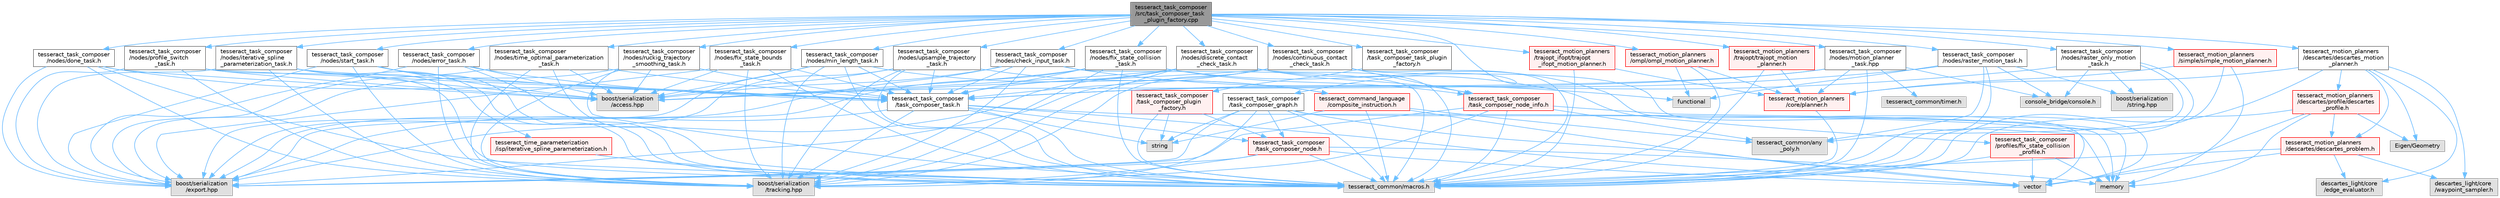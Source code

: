 digraph "tesseract_task_composer/src/task_composer_task_plugin_factory.cpp"
{
 // LATEX_PDF_SIZE
  bgcolor="transparent";
  edge [fontname=Helvetica,fontsize=10,labelfontname=Helvetica,labelfontsize=10];
  node [fontname=Helvetica,fontsize=10,shape=box,height=0.2,width=0.4];
  Node1 [label="tesseract_task_composer\l/src/task_composer_task\l_plugin_factory.cpp",height=0.2,width=0.4,color="gray40", fillcolor="grey60", style="filled", fontcolor="black",tooltip="A task in the pipeline."];
  Node1 -> Node2 [color="steelblue1",style="solid"];
  Node2 [label="tesseract_task_composer\l/task_composer_task_plugin\l_factory.h",height=0.2,width=0.4,color="grey40", fillcolor="white", style="filled",URL="$dc/d62/task__composer__task__plugin__factory_8h.html",tooltip="A task in the pipeline."];
  Node2 -> Node3 [color="steelblue1",style="solid"];
  Node3 [label="tesseract_task_composer\l/task_composer_plugin\l_factory.h",height=0.2,width=0.4,color="red", fillcolor="#FFF0F0", style="filled",URL="$da/d42/task__composer__plugin__factory_8h.html",tooltip="A plugin factory for producing a task composer."];
  Node3 -> Node4 [color="steelblue1",style="solid"];
  Node4 [label="tesseract_common/macros.h",height=0.2,width=0.4,color="grey60", fillcolor="#E0E0E0", style="filled",tooltip=" "];
  Node3 -> Node5 [color="steelblue1",style="solid"];
  Node5 [label="string",height=0.2,width=0.4,color="grey60", fillcolor="#E0E0E0", style="filled",tooltip=" "];
  Node3 -> Node8 [color="steelblue1",style="solid"];
  Node8 [label="tesseract_task_composer\l/task_composer_node.h",height=0.2,width=0.4,color="red", fillcolor="#FFF0F0", style="filled",URL="$da/dbe/task__composer__node_8h.html",tooltip="A node in the pipeline."];
  Node8 -> Node4 [color="steelblue1",style="solid"];
  Node8 -> Node9 [color="steelblue1",style="solid"];
  Node9 [label="memory",height=0.2,width=0.4,color="grey60", fillcolor="#E0E0E0", style="filled",tooltip=" "];
  Node8 -> Node10 [color="steelblue1",style="solid"];
  Node10 [label="vector",height=0.2,width=0.4,color="grey60", fillcolor="#E0E0E0", style="filled",tooltip=" "];
  Node8 -> Node23 [color="steelblue1",style="solid"];
  Node23 [label="boost/serialization\l/export.hpp",height=0.2,width=0.4,color="grey60", fillcolor="#E0E0E0", style="filled",tooltip=" "];
  Node8 -> Node24 [color="steelblue1",style="solid"];
  Node24 [label="boost/serialization\l/tracking.hpp",height=0.2,width=0.4,color="grey60", fillcolor="#E0E0E0", style="filled",tooltip=" "];
  Node1 -> Node35 [color="steelblue1",style="solid"];
  Node35 [label="tesseract_task_composer\l/task_composer_graph.h",height=0.2,width=0.4,color="grey40", fillcolor="white", style="filled",URL="$d4/d58/task__composer__graph_8h.html",tooltip="A task graph."];
  Node35 -> Node4 [color="steelblue1",style="solid"];
  Node35 -> Node5 [color="steelblue1",style="solid"];
  Node35 -> Node10 [color="steelblue1",style="solid"];
  Node35 -> Node9 [color="steelblue1",style="solid"];
  Node35 -> Node8 [color="steelblue1",style="solid"];
  Node35 -> Node23 [color="steelblue1",style="solid"];
  Node35 -> Node24 [color="steelblue1",style="solid"];
  Node1 -> Node41 [color="steelblue1",style="solid"];
  Node41 [label="tesseract_task_composer\l/nodes/check_input_task.h",height=0.2,width=0.4,color="grey40", fillcolor="white", style="filled",URL="$d7/d32/check__input__task_8h.html",tooltip="Task for checking input data structure."];
  Node41 -> Node4 [color="steelblue1",style="solid"];
  Node41 -> Node42 [color="steelblue1",style="solid"];
  Node42 [label="boost/serialization\l/access.hpp",height=0.2,width=0.4,color="grey60", fillcolor="#E0E0E0", style="filled",tooltip=" "];
  Node41 -> Node43 [color="steelblue1",style="solid"];
  Node43 [label="functional",height=0.2,width=0.4,color="grey60", fillcolor="#E0E0E0", style="filled",tooltip=" "];
  Node41 -> Node36 [color="steelblue1",style="solid"];
  Node36 [label="tesseract_task_composer\l/task_composer_task.h",height=0.2,width=0.4,color="grey40", fillcolor="white", style="filled",URL="$da/d71/task__composer__task_8h.html",tooltip="A task in the pipeline."];
  Node36 -> Node4 [color="steelblue1",style="solid"];
  Node36 -> Node5 [color="steelblue1",style="solid"];
  Node36 -> Node10 [color="steelblue1",style="solid"];
  Node36 -> Node9 [color="steelblue1",style="solid"];
  Node36 -> Node8 [color="steelblue1",style="solid"];
  Node36 -> Node23 [color="steelblue1",style="solid"];
  Node36 -> Node24 [color="steelblue1",style="solid"];
  Node41 -> Node23 [color="steelblue1",style="solid"];
  Node41 -> Node24 [color="steelblue1",style="solid"];
  Node1 -> Node44 [color="steelblue1",style="solid"];
  Node44 [label="tesseract_task_composer\l/nodes/continuous_contact\l_check_task.h",height=0.2,width=0.4,color="grey40", fillcolor="white", style="filled",URL="$d0/d58/continuous__contact__check__task_8h.html",tooltip="Continuous Collision check trajectory task."];
  Node44 -> Node4 [color="steelblue1",style="solid"];
  Node44 -> Node42 [color="steelblue1",style="solid"];
  Node44 -> Node10 [color="steelblue1",style="solid"];
  Node44 -> Node36 [color="steelblue1",style="solid"];
  Node44 -> Node25 [color="steelblue1",style="solid"];
  Node25 [label="tesseract_task_composer\l/task_composer_node_info.h",height=0.2,width=0.4,color="red", fillcolor="#FFF0F0", style="filled",URL="$d7/d2c/task__composer__node__info_8h.html",tooltip="Task composer node info."];
  Node25 -> Node4 [color="steelblue1",style="solid"];
  Node25 -> Node9 [color="steelblue1",style="solid"];
  Node25 -> Node22 [color="steelblue1",style="solid"];
  Node22 [label="tesseract_common/any\l_poly.h",height=0.2,width=0.4,color="grey60", fillcolor="#E0E0E0", style="filled",tooltip=" "];
  Node25 -> Node23 [color="steelblue1",style="solid"];
  Node25 -> Node24 [color="steelblue1",style="solid"];
  Node44 -> Node23 [color="steelblue1",style="solid"];
  Node44 -> Node24 [color="steelblue1",style="solid"];
  Node1 -> Node45 [color="steelblue1",style="solid"];
  Node45 [label="tesseract_task_composer\l/nodes/discrete_contact\l_check_task.h",height=0.2,width=0.4,color="grey40", fillcolor="white", style="filled",URL="$d1/d26/discrete__contact__check__task_8h.html",tooltip="Discrete Collision check trajectory task."];
  Node45 -> Node4 [color="steelblue1",style="solid"];
  Node45 -> Node42 [color="steelblue1",style="solid"];
  Node45 -> Node10 [color="steelblue1",style="solid"];
  Node45 -> Node36 [color="steelblue1",style="solid"];
  Node45 -> Node25 [color="steelblue1",style="solid"];
  Node45 -> Node23 [color="steelblue1",style="solid"];
  Node45 -> Node24 [color="steelblue1",style="solid"];
  Node1 -> Node46 [color="steelblue1",style="solid"];
  Node46 [label="tesseract_task_composer\l/nodes/done_task.h",height=0.2,width=0.4,color="grey40", fillcolor="white", style="filled",URL="$d5/d86/done__task_8h.html",tooltip=" "];
  Node46 -> Node4 [color="steelblue1",style="solid"];
  Node46 -> Node42 [color="steelblue1",style="solid"];
  Node46 -> Node36 [color="steelblue1",style="solid"];
  Node46 -> Node23 [color="steelblue1",style="solid"];
  Node46 -> Node24 [color="steelblue1",style="solid"];
  Node1 -> Node47 [color="steelblue1",style="solid"];
  Node47 [label="tesseract_task_composer\l/nodes/error_task.h",height=0.2,width=0.4,color="grey40", fillcolor="white", style="filled",URL="$d4/d4c/error__task_8h.html",tooltip=" "];
  Node47 -> Node4 [color="steelblue1",style="solid"];
  Node47 -> Node42 [color="steelblue1",style="solid"];
  Node47 -> Node36 [color="steelblue1",style="solid"];
  Node47 -> Node23 [color="steelblue1",style="solid"];
  Node47 -> Node24 [color="steelblue1",style="solid"];
  Node1 -> Node48 [color="steelblue1",style="solid"];
  Node48 [label="tesseract_task_composer\l/nodes/fix_state_bounds\l_task.h",height=0.2,width=0.4,color="grey40", fillcolor="white", style="filled",URL="$dd/d8f/fix__state__bounds__task_8h.html",tooltip="Task that pushes plan instructions back within joint limits."];
  Node48 -> Node4 [color="steelblue1",style="solid"];
  Node48 -> Node42 [color="steelblue1",style="solid"];
  Node48 -> Node36 [color="steelblue1",style="solid"];
  Node48 -> Node23 [color="steelblue1",style="solid"];
  Node48 -> Node24 [color="steelblue1",style="solid"];
  Node1 -> Node49 [color="steelblue1",style="solid"];
  Node49 [label="tesseract_task_composer\l/nodes/fix_state_collision\l_task.h",height=0.2,width=0.4,color="grey40", fillcolor="white", style="filled",URL="$d6/db0/fix__state__collision__task_8h.html",tooltip="Task that pushes plan instructions to be out of collision."];
  Node49 -> Node4 [color="steelblue1",style="solid"];
  Node49 -> Node42 [color="steelblue1",style="solid"];
  Node49 -> Node36 [color="steelblue1",style="solid"];
  Node49 -> Node25 [color="steelblue1",style="solid"];
  Node49 -> Node50 [color="steelblue1",style="solid"];
  Node50 [label="tesseract_task_composer\l/profiles/fix_state_collision\l_profile.h",height=0.2,width=0.4,color="red", fillcolor="#FFF0F0", style="filled",URL="$d7/d96/fix__state__collision__profile_8h.html",tooltip="Profile for process that pushes plan instructions to be out of collision."];
  Node50 -> Node4 [color="steelblue1",style="solid"];
  Node50 -> Node9 [color="steelblue1",style="solid"];
  Node50 -> Node10 [color="steelblue1",style="solid"];
  Node49 -> Node23 [color="steelblue1",style="solid"];
  Node49 -> Node24 [color="steelblue1",style="solid"];
  Node1 -> Node52 [color="steelblue1",style="solid"];
  Node52 [label="tesseract_task_composer\l/nodes/iterative_spline\l_parameterization_task.h",height=0.2,width=0.4,color="grey40", fillcolor="white", style="filled",URL="$d3/db1/iterative__spline__parameterization__task_8h.html",tooltip="Perform iterative spline time parameterization."];
  Node52 -> Node4 [color="steelblue1",style="solid"];
  Node52 -> Node42 [color="steelblue1",style="solid"];
  Node52 -> Node36 [color="steelblue1",style="solid"];
  Node52 -> Node53 [color="steelblue1",style="solid"];
  Node53 [label="tesseract_time_parameterization\l/isp/iterative_spline_parameterization.h",height=0.2,width=0.4,color="red", fillcolor="#FFF0F0", style="filled",URL="$d3/d2c/iterative__spline__parameterization_8h.html",tooltip=" "];
  Node53 -> Node4 [color="steelblue1",style="solid"];
  Node52 -> Node23 [color="steelblue1",style="solid"];
  Node52 -> Node24 [color="steelblue1",style="solid"];
  Node1 -> Node56 [color="steelblue1",style="solid"];
  Node56 [label="tesseract_task_composer\l/nodes/min_length_task.h",height=0.2,width=0.4,color="grey40", fillcolor="white", style="filled",URL="$d3/d6c/min__length__task_8h.html",tooltip="Task for processing the input data so it meets a minimum length. Planners like trajopt need at least ..."];
  Node56 -> Node4 [color="steelblue1",style="solid"];
  Node56 -> Node42 [color="steelblue1",style="solid"];
  Node56 -> Node36 [color="steelblue1",style="solid"];
  Node56 -> Node57 [color="steelblue1",style="solid"];
  Node57 [label="tesseract_command_language\l/composite_instruction.h",height=0.2,width=0.4,color="red", fillcolor="#FFF0F0", style="filled",URL="$d5/df7/composite__instruction_8h.html",tooltip=" "];
  Node57 -> Node4 [color="steelblue1",style="solid"];
  Node57 -> Node10 [color="steelblue1",style="solid"];
  Node57 -> Node5 [color="steelblue1",style="solid"];
  Node57 -> Node22 [color="steelblue1",style="solid"];
  Node56 -> Node23 [color="steelblue1",style="solid"];
  Node56 -> Node24 [color="steelblue1",style="solid"];
  Node1 -> Node65 [color="steelblue1",style="solid"];
  Node65 [label="tesseract_task_composer\l/nodes/profile_switch\l_task.h",height=0.2,width=0.4,color="grey40", fillcolor="white", style="filled",URL="$dd/d2f/profile__switch__task_8h.html",tooltip="Task that returns a value based on the profile."];
  Node65 -> Node4 [color="steelblue1",style="solid"];
  Node65 -> Node42 [color="steelblue1",style="solid"];
  Node65 -> Node36 [color="steelblue1",style="solid"];
  Node65 -> Node23 [color="steelblue1",style="solid"];
  Node65 -> Node24 [color="steelblue1",style="solid"];
  Node1 -> Node66 [color="steelblue1",style="solid"];
  Node66 [label="tesseract_task_composer\l/nodes/ruckig_trajectory\l_smoothing_task.h",height=0.2,width=0.4,color="grey40", fillcolor="white", style="filled",URL="$d4/d4d/ruckig__trajectory__smoothing__task_8h.html",tooltip="Leveraging Ruckig to smooth trajectory."];
  Node66 -> Node4 [color="steelblue1",style="solid"];
  Node66 -> Node42 [color="steelblue1",style="solid"];
  Node66 -> Node36 [color="steelblue1",style="solid"];
  Node66 -> Node23 [color="steelblue1",style="solid"];
  Node66 -> Node24 [color="steelblue1",style="solid"];
  Node1 -> Node67 [color="steelblue1",style="solid"];
  Node67 [label="tesseract_task_composer\l/nodes/start_task.h",height=0.2,width=0.4,color="grey40", fillcolor="white", style="filled",URL="$d2/d48/start__task_8h.html",tooltip=" "];
  Node67 -> Node4 [color="steelblue1",style="solid"];
  Node67 -> Node42 [color="steelblue1",style="solid"];
  Node67 -> Node36 [color="steelblue1",style="solid"];
  Node67 -> Node23 [color="steelblue1",style="solid"];
  Node67 -> Node24 [color="steelblue1",style="solid"];
  Node1 -> Node68 [color="steelblue1",style="solid"];
  Node68 [label="tesseract_task_composer\l/nodes/time_optimal_parameterization\l_task.h",height=0.2,width=0.4,color="grey40", fillcolor="white", style="filled",URL="$d6/d94/time__optimal__parameterization__task_8h.html",tooltip="Perform TOTG."];
  Node68 -> Node4 [color="steelblue1",style="solid"];
  Node68 -> Node42 [color="steelblue1",style="solid"];
  Node68 -> Node36 [color="steelblue1",style="solid"];
  Node68 -> Node23 [color="steelblue1",style="solid"];
  Node68 -> Node24 [color="steelblue1",style="solid"];
  Node1 -> Node69 [color="steelblue1",style="solid"];
  Node69 [label="tesseract_task_composer\l/nodes/upsample_trajectory\l_task.h",height=0.2,width=0.4,color="grey40", fillcolor="white", style="filled",URL="$d9/d9a/upsample__trajectory__task_8h.html",tooltip=" "];
  Node69 -> Node4 [color="steelblue1",style="solid"];
  Node69 -> Node42 [color="steelblue1",style="solid"];
  Node69 -> Node36 [color="steelblue1",style="solid"];
  Node69 -> Node57 [color="steelblue1",style="solid"];
  Node69 -> Node23 [color="steelblue1",style="solid"];
  Node69 -> Node24 [color="steelblue1",style="solid"];
  Node1 -> Node70 [color="steelblue1",style="solid"];
  Node70 [label="tesseract_task_composer\l/nodes/raster_motion_task.h",height=0.2,width=0.4,color="grey40", fillcolor="white", style="filled",URL="$d2/d2c/raster__motion__task_8h.html",tooltip="Raster motion task with transitions."];
  Node70 -> Node4 [color="steelblue1",style="solid"];
  Node70 -> Node71 [color="steelblue1",style="solid"];
  Node71 [label="console_bridge/console.h",height=0.2,width=0.4,color="grey60", fillcolor="#E0E0E0", style="filled",tooltip=" "];
  Node70 -> Node72 [color="steelblue1",style="solid"];
  Node72 [label="boost/serialization\l/string.hpp",height=0.2,width=0.4,color="grey60", fillcolor="#E0E0E0", style="filled",tooltip=" "];
  Node70 -> Node43 [color="steelblue1",style="solid"];
  Node70 -> Node36 [color="steelblue1",style="solid"];
  Node70 -> Node22 [color="steelblue1",style="solid"];
  Node1 -> Node73 [color="steelblue1",style="solid"];
  Node73 [label="tesseract_task_composer\l/nodes/raster_only_motion\l_task.h",height=0.2,width=0.4,color="grey40", fillcolor="white", style="filled",URL="$df/dee/raster__only__motion__task_8h.html",tooltip="Plans raster paths only."];
  Node73 -> Node4 [color="steelblue1",style="solid"];
  Node73 -> Node71 [color="steelblue1",style="solid"];
  Node73 -> Node72 [color="steelblue1",style="solid"];
  Node73 -> Node36 [color="steelblue1",style="solid"];
  Node73 -> Node22 [color="steelblue1",style="solid"];
  Node1 -> Node74 [color="steelblue1",style="solid"];
  Node74 [label="tesseract_task_composer\l/nodes/motion_planner\l_task.hpp",height=0.2,width=0.4,color="grey40", fillcolor="white", style="filled",URL="$d2/df3/motion__planner__task_8hpp.html",tooltip=" "];
  Node74 -> Node4 [color="steelblue1",style="solid"];
  Node74 -> Node71 [color="steelblue1",style="solid"];
  Node74 -> Node42 [color="steelblue1",style="solid"];
  Node74 -> Node75 [color="steelblue1",style="solid"];
  Node75 [label="tesseract_common/timer.h",height=0.2,width=0.4,color="grey60", fillcolor="#E0E0E0", style="filled",tooltip=" "];
  Node74 -> Node36 [color="steelblue1",style="solid"];
  Node74 -> Node76 [color="steelblue1",style="solid"];
  Node76 [label="tesseract_motion_planners\l/core/planner.h",height=0.2,width=0.4,color="red", fillcolor="#FFF0F0", style="filled",URL="$d7/d8c/planner_8h.html",tooltip="Planner Interface Class."];
  Node76 -> Node4 [color="steelblue1",style="solid"];
  Node1 -> Node79 [color="steelblue1",style="solid"];
  Node79 [label="tesseract_motion_planners\l/descartes/descartes_motion\l_planner.h",height=0.2,width=0.4,color="grey40", fillcolor="white", style="filled",URL="$d4/dd8/descartes__motion__planner_8h.html",tooltip=" "];
  Node79 -> Node4 [color="steelblue1",style="solid"];
  Node79 -> Node80 [color="steelblue1",style="solid"];
  Node80 [label="descartes_light/core\l/edge_evaluator.h",height=0.2,width=0.4,color="grey60", fillcolor="#E0E0E0", style="filled",tooltip=" "];
  Node79 -> Node81 [color="steelblue1",style="solid"];
  Node81 [label="descartes_light/core\l/waypoint_sampler.h",height=0.2,width=0.4,color="grey60", fillcolor="#E0E0E0", style="filled",tooltip=" "];
  Node79 -> Node82 [color="steelblue1",style="solid"];
  Node82 [label="Eigen/Geometry",height=0.2,width=0.4,color="grey60", fillcolor="#E0E0E0", style="filled",tooltip=" "];
  Node79 -> Node76 [color="steelblue1",style="solid"];
  Node79 -> Node83 [color="steelblue1",style="solid"];
  Node83 [label="tesseract_motion_planners\l/descartes/descartes_problem.h",height=0.2,width=0.4,color="red", fillcolor="#FFF0F0", style="filled",URL="$d0/d7d/descartes__problem_8h.html",tooltip=" "];
  Node83 -> Node4 [color="steelblue1",style="solid"];
  Node83 -> Node80 [color="steelblue1",style="solid"];
  Node83 -> Node81 [color="steelblue1",style="solid"];
  Node83 -> Node10 [color="steelblue1",style="solid"];
  Node79 -> Node86 [color="steelblue1",style="solid"];
  Node86 [label="tesseract_motion_planners\l/descartes/profile/descartes\l_profile.h",height=0.2,width=0.4,color="red", fillcolor="#FFF0F0", style="filled",URL="$dd/db6/descartes__profile_8h.html",tooltip=" "];
  Node86 -> Node4 [color="steelblue1",style="solid"];
  Node86 -> Node10 [color="steelblue1",style="solid"];
  Node86 -> Node9 [color="steelblue1",style="solid"];
  Node86 -> Node82 [color="steelblue1",style="solid"];
  Node86 -> Node83 [color="steelblue1",style="solid"];
  Node1 -> Node87 [color="steelblue1",style="solid"];
  Node87 [label="tesseract_motion_planners\l/ompl/ompl_motion_planner.h",height=0.2,width=0.4,color="red", fillcolor="#FFF0F0", style="filled",URL="$d2/dec/ompl__motion__planner_8h.html",tooltip="Tesseract OMPL motion planner."];
  Node87 -> Node4 [color="steelblue1",style="solid"];
  Node87 -> Node43 [color="steelblue1",style="solid"];
  Node87 -> Node76 [color="steelblue1",style="solid"];
  Node1 -> Node100 [color="steelblue1",style="solid"];
  Node100 [label="tesseract_motion_planners\l/trajopt/trajopt_motion\l_planner.h",height=0.2,width=0.4,color="red", fillcolor="#FFF0F0", style="filled",URL="$d0/ddc/trajopt__motion__planner_8h.html",tooltip=" "];
  Node100 -> Node4 [color="steelblue1",style="solid"];
  Node100 -> Node76 [color="steelblue1",style="solid"];
  Node1 -> Node103 [color="steelblue1",style="solid"];
  Node103 [label="tesseract_motion_planners\l/simple/simple_motion_planner.h",height=0.2,width=0.4,color="red", fillcolor="#FFF0F0", style="filled",URL="$de/dd7/simple__motion__planner_8h.html",tooltip="The simple planner is meant to be a tool for assigning values to the seed. The planner simply loops o..."];
  Node103 -> Node4 [color="steelblue1",style="solid"];
  Node103 -> Node9 [color="steelblue1",style="solid"];
  Node103 -> Node76 [color="steelblue1",style="solid"];
  Node1 -> Node105 [color="steelblue1",style="solid"];
  Node105 [label="tesseract_motion_planners\l/trajopt_ifopt/trajopt\l_ifopt_motion_planner.h",height=0.2,width=0.4,color="red", fillcolor="#FFF0F0", style="filled",URL="$d6/d25/trajopt__ifopt__motion__planner_8h.html",tooltip=" "];
  Node105 -> Node4 [color="steelblue1",style="solid"];
  Node105 -> Node76 [color="steelblue1",style="solid"];
}
